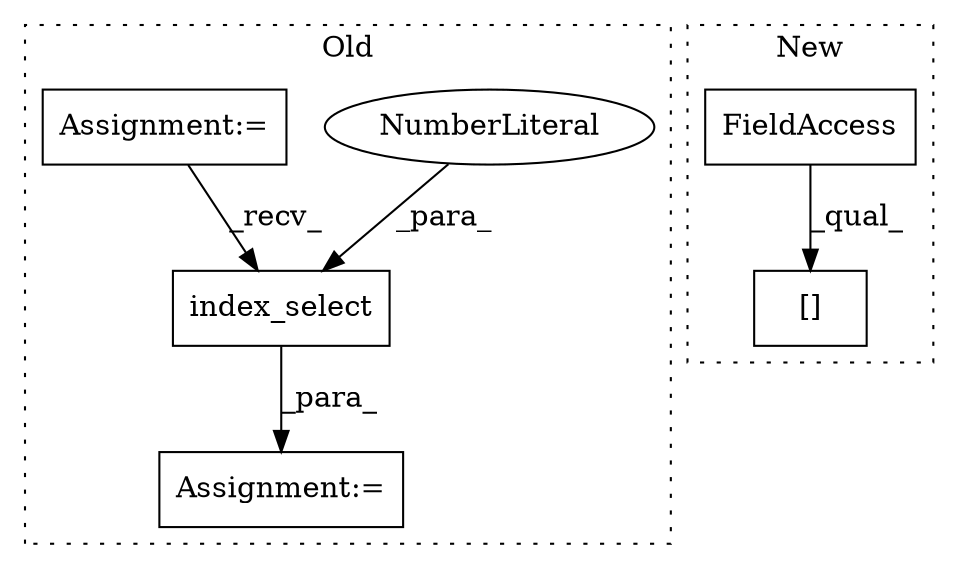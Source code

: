 digraph G {
subgraph cluster0 {
1 [label="index_select" a="32" s="522,561" l="13,1" shape="box"];
4 [label="NumberLiteral" a="34" s="535" l="1" shape="ellipse"];
5 [label="Assignment:=" a="7" s="511" l="1" shape="box"];
6 [label="Assignment:=" a="7" s="441" l="1" shape="box"];
label = "Old";
style="dotted";
}
subgraph cluster1 {
2 [label="[]" a="2" s="307,344" l="13,2" shape="box"];
3 [label="FieldAccess" a="22" s="307" l="5" shape="box"];
label = "New";
style="dotted";
}
1 -> 5 [label="_para_"];
3 -> 2 [label="_qual_"];
4 -> 1 [label="_para_"];
6 -> 1 [label="_recv_"];
}
